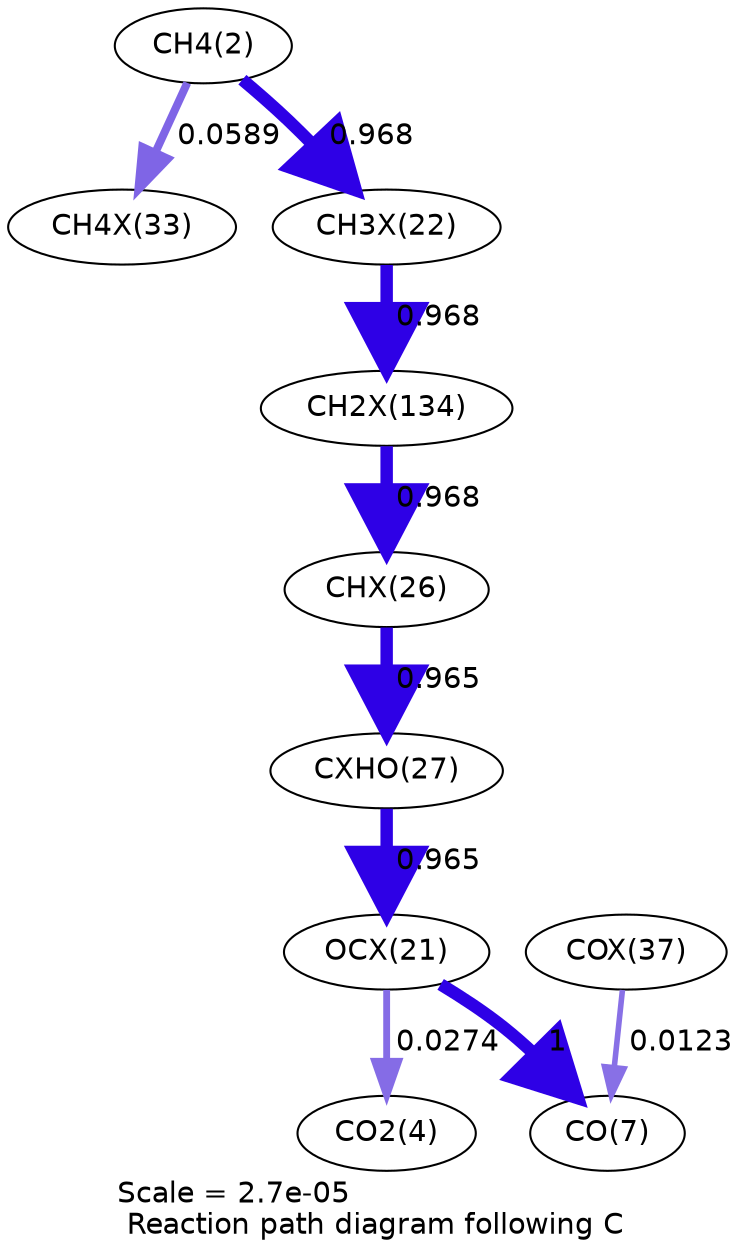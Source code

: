 digraph reaction_paths {
center=1;
s4 -> s31[fontname="Helvetica", penwidth=3.86, arrowsize=1.93, color="0.7, 0.559, 0.9"
, label=" 0.0589"];
s4 -> s25[fontname="Helvetica", penwidth=5.98, arrowsize=2.99, color="0.7, 1.47, 0.9"
, label=" 0.968"];
s25 -> s36[fontname="Helvetica", penwidth=5.98, arrowsize=2.99, color="0.7, 1.47, 0.9"
, label=" 0.968"];
s36 -> s29[fontname="Helvetica", penwidth=5.98, arrowsize=2.99, color="0.7, 1.47, 0.9"
, label=" 0.968"];
s29 -> s30[fontname="Helvetica", penwidth=5.97, arrowsize=2.99, color="0.7, 1.46, 0.9"
, label=" 0.965"];
s30 -> s24[fontname="Helvetica", penwidth=5.97, arrowsize=2.99, color="0.7, 1.46, 0.9"
, label=" 0.965"];
s24 -> s9[fontname="Helvetica", penwidth=6, arrowsize=3, color="0.7, 1.5, 0.9"
, label=" 1"];
s35 -> s9[fontname="Helvetica", penwidth=2.68, arrowsize=1.34, color="0.7, 0.512, 0.9"
, label=" 0.0123"];
s24 -> s6[fontname="Helvetica", penwidth=3.29, arrowsize=1.64, color="0.7, 0.527, 0.9"
, label=" 0.0274"];
s4 [ fontname="Helvetica", label="CH4(2)"];
s6 [ fontname="Helvetica", label="CO2(4)"];
s9 [ fontname="Helvetica", label="CO(7)"];
s24 [ fontname="Helvetica", label="OCX(21)"];
s25 [ fontname="Helvetica", label="CH3X(22)"];
s29 [ fontname="Helvetica", label="CHX(26)"];
s30 [ fontname="Helvetica", label="CXHO(27)"];
s31 [ fontname="Helvetica", label="CH4X(33)"];
s35 [ fontname="Helvetica", label="COX(37)"];
s36 [ fontname="Helvetica", label="CH2X(134)"];
 label = "Scale = 2.7e-05\l Reaction path diagram following C";
 fontname = "Helvetica";
}
